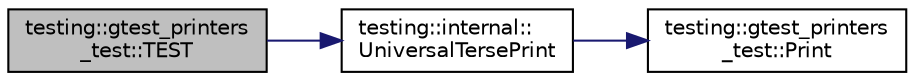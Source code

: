 digraph "testing::gtest_printers_test::TEST"
{
  edge [fontname="Helvetica",fontsize="10",labelfontname="Helvetica",labelfontsize="10"];
  node [fontname="Helvetica",fontsize="10",shape=record];
  rankdir="LR";
  Node397 [label="testing::gtest_printers\l_test::TEST",height=0.2,width=0.4,color="black", fillcolor="grey75", style="filled", fontcolor="black"];
  Node397 -> Node398 [color="midnightblue",fontsize="10",style="solid",fontname="Helvetica"];
  Node398 [label="testing::internal::\lUniversalTersePrint",height=0.2,width=0.4,color="black", fillcolor="white", style="filled",URL="$d0/da7/namespacetesting_1_1internal.html#afa92f5a284929dc3723e654a25feb7b9"];
  Node398 -> Node399 [color="midnightblue",fontsize="10",style="solid",fontname="Helvetica"];
  Node399 [label="testing::gtest_printers\l_test::Print",height=0.2,width=0.4,color="black", fillcolor="white", style="filled",URL="$dd/d01/namespacetesting_1_1gtest__printers__test.html#ab1fefdb330a473343afa3cc6d46a65f6"];
}
